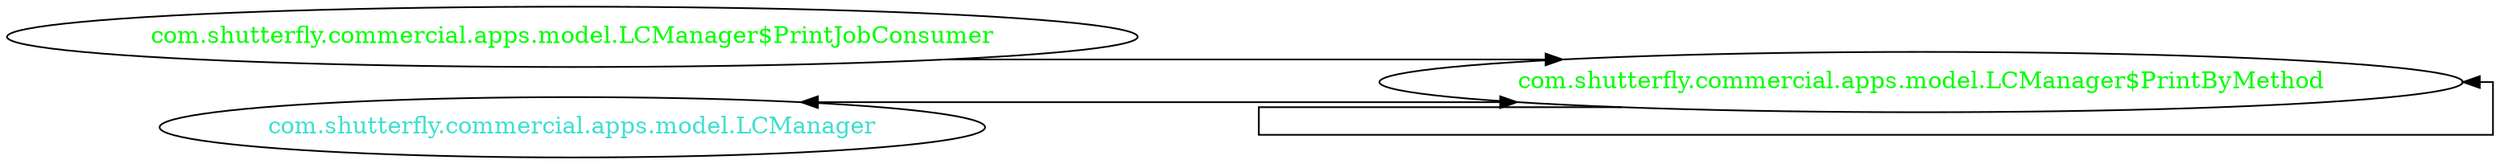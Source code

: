 digraph dependencyGraph {
 concentrate=true;
 ranksep="2.0";
 rankdir="LR"; 
 splines="ortho";
"com.shutterfly.commercial.apps.model.LCManager$PrintByMethod" [fontcolor="red"];
"com.shutterfly.commercial.apps.model.LCManager$PrintByMethod" [ fontcolor="green" ];
"com.shutterfly.commercial.apps.model.LCManager$PrintByMethod"->"com.shutterfly.commercial.apps.model.LCManager$PrintByMethod";
"com.shutterfly.commercial.apps.model.LCManager$PrintJobConsumer" [ fontcolor="green" ];
"com.shutterfly.commercial.apps.model.LCManager$PrintJobConsumer"->"com.shutterfly.commercial.apps.model.LCManager$PrintByMethod";
"com.shutterfly.commercial.apps.model.LCManager" [ fontcolor="turquoise" ];
"com.shutterfly.commercial.apps.model.LCManager"->"com.shutterfly.commercial.apps.model.LCManager$PrintByMethod" [dir=both];
}